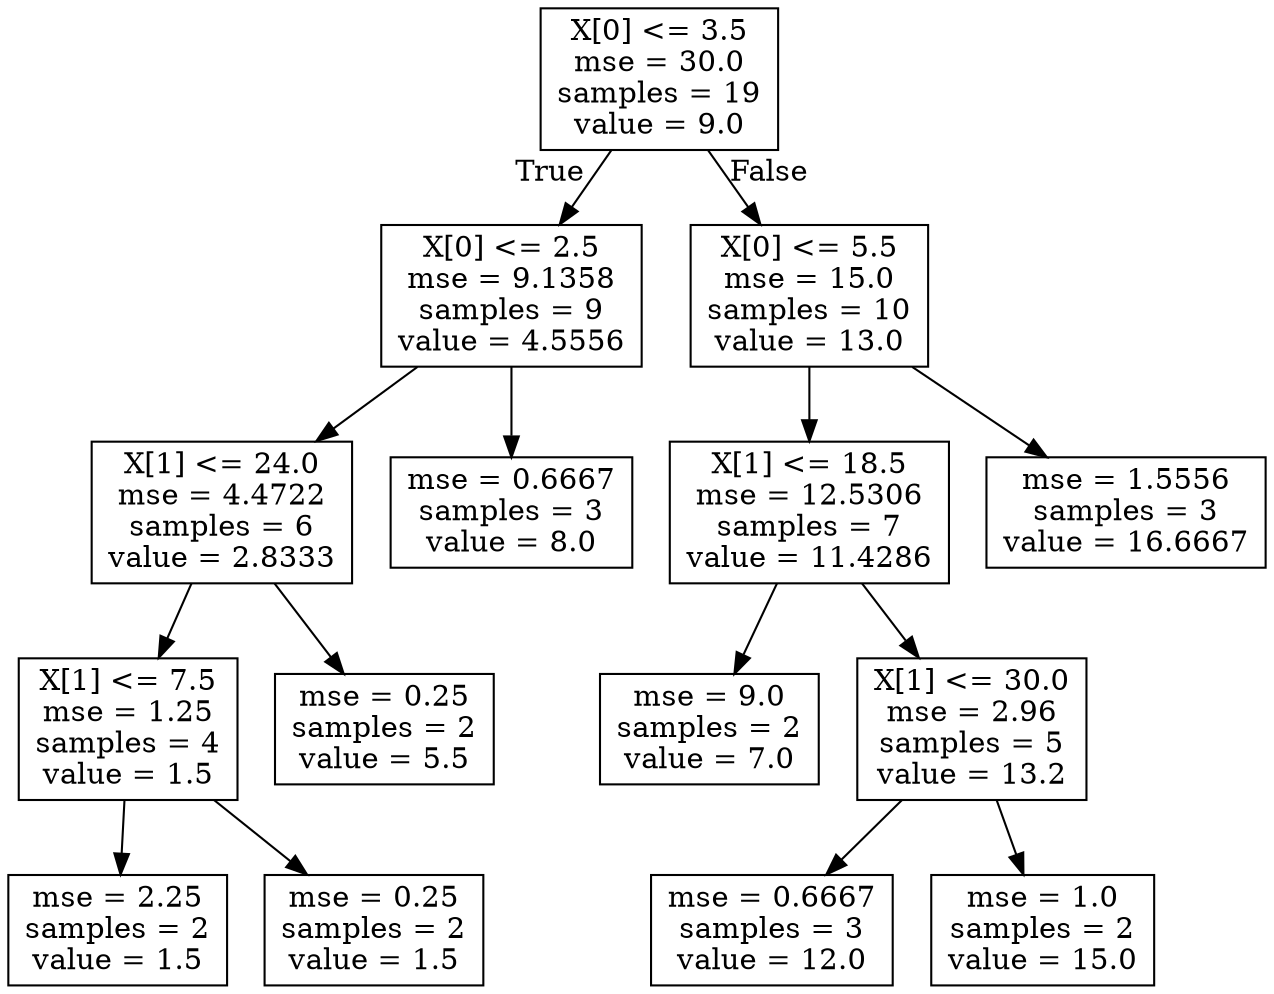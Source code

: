 digraph Tree {
node [shape=box] ;
0 [label="X[0] <= 3.5\nmse = 30.0\nsamples = 19\nvalue = 9.0"] ;
1 [label="X[0] <= 2.5\nmse = 9.1358\nsamples = 9\nvalue = 4.5556"] ;
0 -> 1 [labeldistance=2.5, labelangle=45, headlabel="True"] ;
2 [label="X[1] <= 24.0\nmse = 4.4722\nsamples = 6\nvalue = 2.8333"] ;
1 -> 2 ;
3 [label="X[1] <= 7.5\nmse = 1.25\nsamples = 4\nvalue = 1.5"] ;
2 -> 3 ;
4 [label="mse = 2.25\nsamples = 2\nvalue = 1.5"] ;
3 -> 4 ;
5 [label="mse = 0.25\nsamples = 2\nvalue = 1.5"] ;
3 -> 5 ;
6 [label="mse = 0.25\nsamples = 2\nvalue = 5.5"] ;
2 -> 6 ;
7 [label="mse = 0.6667\nsamples = 3\nvalue = 8.0"] ;
1 -> 7 ;
8 [label="X[0] <= 5.5\nmse = 15.0\nsamples = 10\nvalue = 13.0"] ;
0 -> 8 [labeldistance=2.5, labelangle=-45, headlabel="False"] ;
9 [label="X[1] <= 18.5\nmse = 12.5306\nsamples = 7\nvalue = 11.4286"] ;
8 -> 9 ;
10 [label="mse = 9.0\nsamples = 2\nvalue = 7.0"] ;
9 -> 10 ;
11 [label="X[1] <= 30.0\nmse = 2.96\nsamples = 5\nvalue = 13.2"] ;
9 -> 11 ;
12 [label="mse = 0.6667\nsamples = 3\nvalue = 12.0"] ;
11 -> 12 ;
13 [label="mse = 1.0\nsamples = 2\nvalue = 15.0"] ;
11 -> 13 ;
14 [label="mse = 1.5556\nsamples = 3\nvalue = 16.6667"] ;
8 -> 14 ;
}